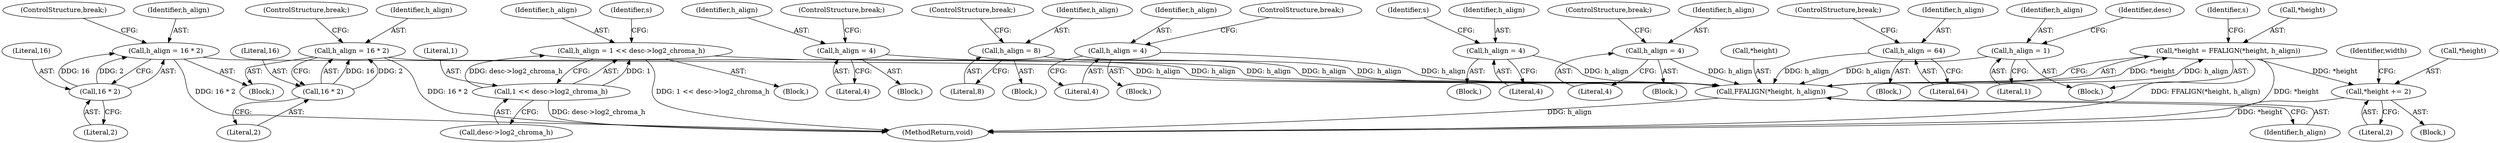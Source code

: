 digraph "0_FFmpeg_2080bc33717955a0e4268e738acf8c1eeddbf8cb@pointer" {
"1000375" [label="(Call,*height = FFALIGN(*height, h_align))"];
"1000378" [label="(Call,FFALIGN(*height, h_align))"];
"1000335" [label="(Call,h_align = 4)"];
"1000314" [label="(Call,h_align = 8)"];
"1000350" [label="(Call,h_align = 4)"];
"1000234" [label="(Call,h_align = 16 * 2)"];
"1000236" [label="(Call,16 * 2)"];
"1000301" [label="(Call,h_align = 4)"];
"1000134" [label="(Call,h_align = 1 << desc->log2_chroma_h)"];
"1000136" [label="(Call,1 << desc->log2_chroma_h)"];
"1000278" [label="(Call,h_align = 4)"];
"1000246" [label="(Call,h_align = 16 * 2)"];
"1000248" [label="(Call,16 * 2)"];
"1000263" [label="(Call,h_align = 64)"];
"1000114" [label="(Call,h_align = 1)"];
"1000393" [label="(Call,*height += 2)"];
"1000379" [label="(Call,*height)"];
"1000138" [label="(Call,desc->log2_chroma_h)"];
"1000301" [label="(Call,h_align = 4)"];
"1000346" [label="(Block,)"];
"1000381" [label="(Identifier,h_align)"];
"1000126" [label="(Block,)"];
"1000236" [label="(Call,16 * 2)"];
"1000418" [label="(MethodReturn,void)"];
"1000394" [label="(Call,*height)"];
"1000393" [label="(Call,*height += 2)"];
"1000107" [label="(Block,)"];
"1000281" [label="(ControlStructure,break;)"];
"1000317" [label="(ControlStructure,break;)"];
"1000114" [label="(Call,h_align = 1)"];
"1000352" [label="(Literal,4)"];
"1000239" [label="(ControlStructure,break;)"];
"1000145" [label="(Block,)"];
"1000336" [label="(Identifier,h_align)"];
"1000335" [label="(Call,h_align = 4)"];
"1000234" [label="(Call,h_align = 16 * 2)"];
"1000274" [label="(Block,)"];
"1000399" [label="(Identifier,width)"];
"1000115" [label="(Identifier,h_align)"];
"1000310" [label="(Block,)"];
"1000251" [label="(ControlStructure,break;)"];
"1000265" [label="(Literal,64)"];
"1000303" [label="(Literal,4)"];
"1000314" [label="(Call,h_align = 8)"];
"1000375" [label="(Call,*height = FFALIGN(*height, h_align))"];
"1000351" [label="(Identifier,h_align)"];
"1000235" [label="(Identifier,h_align)"];
"1000248" [label="(Call,16 * 2)"];
"1000266" [label="(ControlStructure,break;)"];
"1000378" [label="(Call,FFALIGN(*height, h_align))"];
"1000238" [label="(Literal,2)"];
"1000259" [label="(Block,)"];
"1000137" [label="(Literal,1)"];
"1000263" [label="(Call,h_align = 64)"];
"1000135" [label="(Identifier,h_align)"];
"1000116" [label="(Literal,1)"];
"1000386" [label="(Identifier,s)"];
"1000376" [label="(Call,*height)"];
"1000280" [label="(Literal,4)"];
"1000353" [label="(ControlStructure,break;)"];
"1000136" [label="(Call,1 << desc->log2_chroma_h)"];
"1000307" [label="(Identifier,s)"];
"1000337" [label="(Literal,4)"];
"1000249" [label="(Literal,16)"];
"1000237" [label="(Literal,16)"];
"1000119" [label="(Identifier,desc)"];
"1000315" [label="(Identifier,h_align)"];
"1000264" [label="(Identifier,h_align)"];
"1000338" [label="(ControlStructure,break;)"];
"1000392" [label="(Block,)"];
"1000250" [label="(Literal,2)"];
"1000302" [label="(Identifier,h_align)"];
"1000246" [label="(Call,h_align = 16 * 2)"];
"1000350" [label="(Call,h_align = 4)"];
"1000297" [label="(Block,)"];
"1000316" [label="(Literal,8)"];
"1000143" [label="(Identifier,s)"];
"1000396" [label="(Literal,2)"];
"1000331" [label="(Block,)"];
"1000247" [label="(Identifier,h_align)"];
"1000278" [label="(Call,h_align = 4)"];
"1000279" [label="(Identifier,h_align)"];
"1000134" [label="(Call,h_align = 1 << desc->log2_chroma_h)"];
"1000375" -> "1000107"  [label="AST: "];
"1000375" -> "1000378"  [label="CFG: "];
"1000376" -> "1000375"  [label="AST: "];
"1000378" -> "1000375"  [label="AST: "];
"1000386" -> "1000375"  [label="CFG: "];
"1000375" -> "1000418"  [label="DDG: *height"];
"1000375" -> "1000418"  [label="DDG: FFALIGN(*height, h_align)"];
"1000378" -> "1000375"  [label="DDG: *height"];
"1000378" -> "1000375"  [label="DDG: h_align"];
"1000375" -> "1000393"  [label="DDG: *height"];
"1000378" -> "1000381"  [label="CFG: "];
"1000379" -> "1000378"  [label="AST: "];
"1000381" -> "1000378"  [label="AST: "];
"1000378" -> "1000418"  [label="DDG: h_align"];
"1000335" -> "1000378"  [label="DDG: h_align"];
"1000314" -> "1000378"  [label="DDG: h_align"];
"1000350" -> "1000378"  [label="DDG: h_align"];
"1000234" -> "1000378"  [label="DDG: h_align"];
"1000301" -> "1000378"  [label="DDG: h_align"];
"1000134" -> "1000378"  [label="DDG: h_align"];
"1000278" -> "1000378"  [label="DDG: h_align"];
"1000246" -> "1000378"  [label="DDG: h_align"];
"1000263" -> "1000378"  [label="DDG: h_align"];
"1000114" -> "1000378"  [label="DDG: h_align"];
"1000335" -> "1000331"  [label="AST: "];
"1000335" -> "1000337"  [label="CFG: "];
"1000336" -> "1000335"  [label="AST: "];
"1000337" -> "1000335"  [label="AST: "];
"1000338" -> "1000335"  [label="CFG: "];
"1000314" -> "1000310"  [label="AST: "];
"1000314" -> "1000316"  [label="CFG: "];
"1000315" -> "1000314"  [label="AST: "];
"1000316" -> "1000314"  [label="AST: "];
"1000317" -> "1000314"  [label="CFG: "];
"1000350" -> "1000346"  [label="AST: "];
"1000350" -> "1000352"  [label="CFG: "];
"1000351" -> "1000350"  [label="AST: "];
"1000352" -> "1000350"  [label="AST: "];
"1000353" -> "1000350"  [label="CFG: "];
"1000234" -> "1000145"  [label="AST: "];
"1000234" -> "1000236"  [label="CFG: "];
"1000235" -> "1000234"  [label="AST: "];
"1000236" -> "1000234"  [label="AST: "];
"1000239" -> "1000234"  [label="CFG: "];
"1000234" -> "1000418"  [label="DDG: 16 * 2"];
"1000236" -> "1000234"  [label="DDG: 16"];
"1000236" -> "1000234"  [label="DDG: 2"];
"1000236" -> "1000238"  [label="CFG: "];
"1000237" -> "1000236"  [label="AST: "];
"1000238" -> "1000236"  [label="AST: "];
"1000301" -> "1000297"  [label="AST: "];
"1000301" -> "1000303"  [label="CFG: "];
"1000302" -> "1000301"  [label="AST: "];
"1000303" -> "1000301"  [label="AST: "];
"1000307" -> "1000301"  [label="CFG: "];
"1000134" -> "1000126"  [label="AST: "];
"1000134" -> "1000136"  [label="CFG: "];
"1000135" -> "1000134"  [label="AST: "];
"1000136" -> "1000134"  [label="AST: "];
"1000143" -> "1000134"  [label="CFG: "];
"1000134" -> "1000418"  [label="DDG: 1 << desc->log2_chroma_h"];
"1000136" -> "1000134"  [label="DDG: 1"];
"1000136" -> "1000134"  [label="DDG: desc->log2_chroma_h"];
"1000136" -> "1000138"  [label="CFG: "];
"1000137" -> "1000136"  [label="AST: "];
"1000138" -> "1000136"  [label="AST: "];
"1000136" -> "1000418"  [label="DDG: desc->log2_chroma_h"];
"1000278" -> "1000274"  [label="AST: "];
"1000278" -> "1000280"  [label="CFG: "];
"1000279" -> "1000278"  [label="AST: "];
"1000280" -> "1000278"  [label="AST: "];
"1000281" -> "1000278"  [label="CFG: "];
"1000246" -> "1000145"  [label="AST: "];
"1000246" -> "1000248"  [label="CFG: "];
"1000247" -> "1000246"  [label="AST: "];
"1000248" -> "1000246"  [label="AST: "];
"1000251" -> "1000246"  [label="CFG: "];
"1000246" -> "1000418"  [label="DDG: 16 * 2"];
"1000248" -> "1000246"  [label="DDG: 16"];
"1000248" -> "1000246"  [label="DDG: 2"];
"1000248" -> "1000250"  [label="CFG: "];
"1000249" -> "1000248"  [label="AST: "];
"1000250" -> "1000248"  [label="AST: "];
"1000263" -> "1000259"  [label="AST: "];
"1000263" -> "1000265"  [label="CFG: "];
"1000264" -> "1000263"  [label="AST: "];
"1000265" -> "1000263"  [label="AST: "];
"1000266" -> "1000263"  [label="CFG: "];
"1000114" -> "1000107"  [label="AST: "];
"1000114" -> "1000116"  [label="CFG: "];
"1000115" -> "1000114"  [label="AST: "];
"1000116" -> "1000114"  [label="AST: "];
"1000119" -> "1000114"  [label="CFG: "];
"1000393" -> "1000392"  [label="AST: "];
"1000393" -> "1000396"  [label="CFG: "];
"1000394" -> "1000393"  [label="AST: "];
"1000396" -> "1000393"  [label="AST: "];
"1000399" -> "1000393"  [label="CFG: "];
"1000393" -> "1000418"  [label="DDG: *height"];
}
